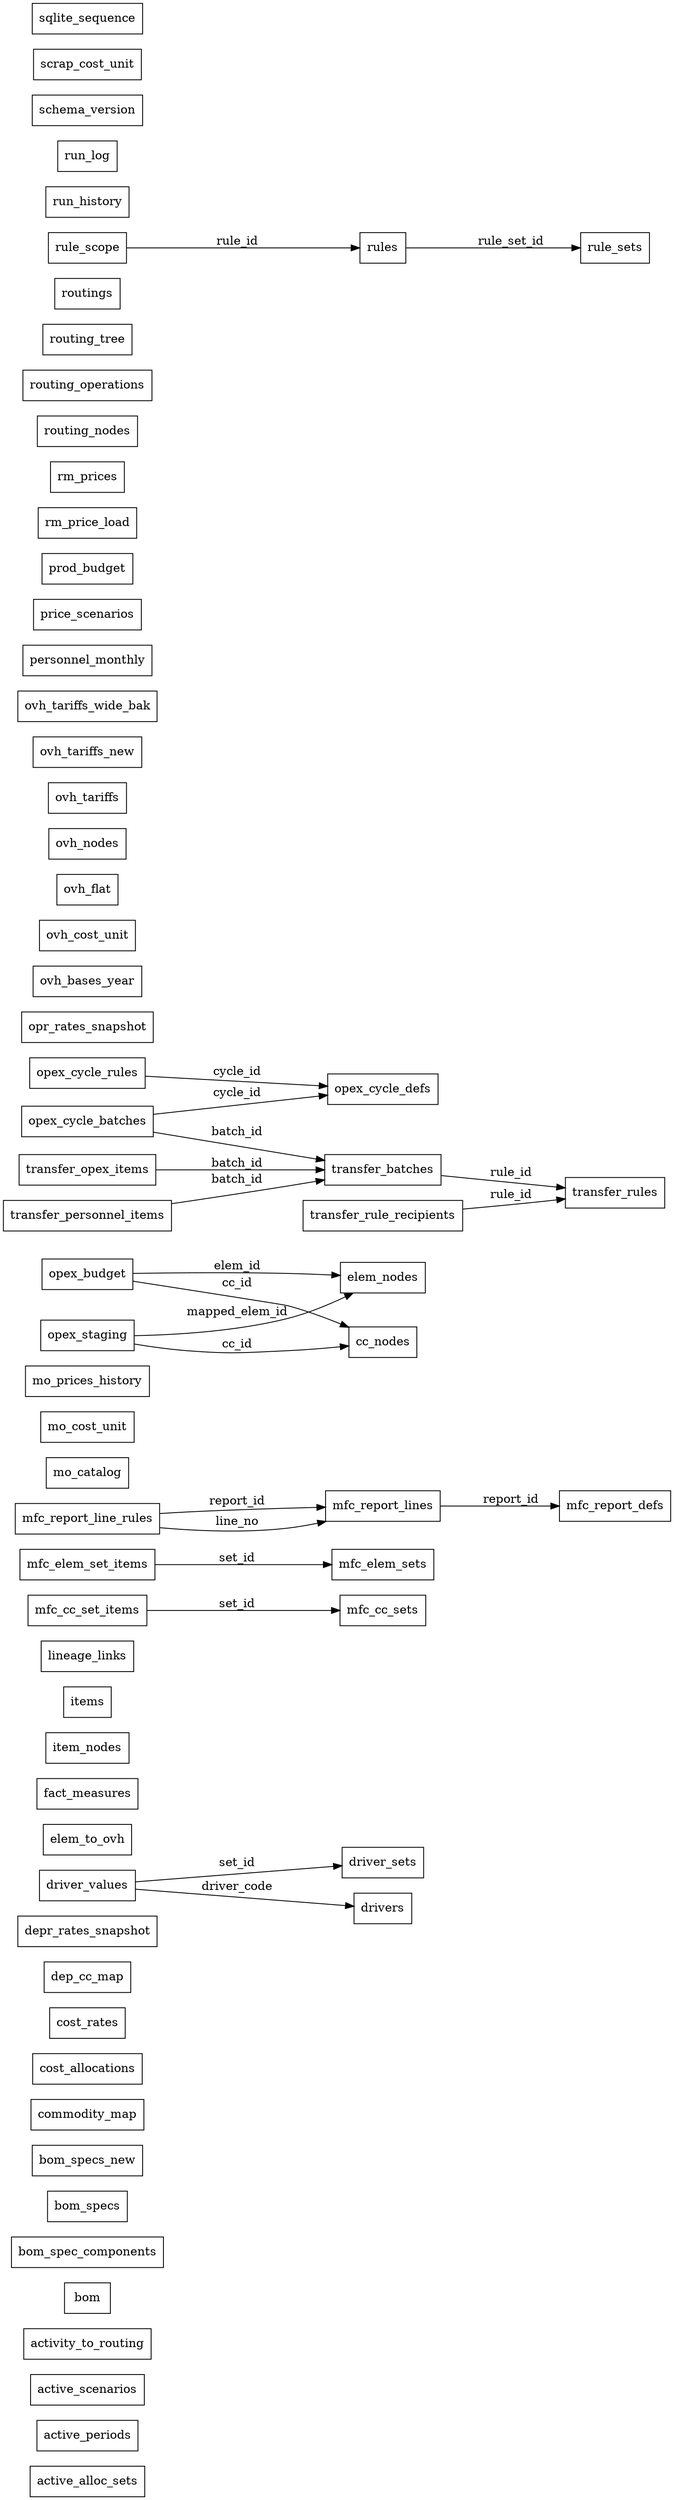 digraph schema {
  rankdir=LR;
  node [shape=box];
  "active_alloc_sets";
  "active_periods";
  "active_scenarios";
  "activity_to_routing";
  "bom";
  "bom_spec_components";
  "bom_specs";
  "bom_specs_new";
  "commodity_map";
  "cost_allocations";
  "cost_rates";
  "dep_cc_map";
  "depr_rates_snapshot";
  "driver_sets";
  "driver_values";
  "drivers";
  "elem_to_ovh";
  "fact_measures";
  "item_nodes";
  "items";
  "lineage_links";
  "mfc_cc_set_items";
  "mfc_cc_sets";
  "mfc_elem_set_items";
  "mfc_elem_sets";
  "mfc_report_defs";
  "mfc_report_line_rules";
  "mfc_report_lines";
  "mo_catalog";
  "mo_cost_unit";
  "mo_prices_history";
  "opex_budget";
  "opex_cycle_batches";
  "opex_cycle_defs";
  "opex_cycle_rules";
  "opex_staging";
  "opr_rates_snapshot";
  "ovh_bases_year";
  "ovh_cost_unit";
  "ovh_flat";
  "ovh_nodes";
  "ovh_tariffs";
  "ovh_tariffs_new";
  "ovh_tariffs_wide_bak";
  "personnel_monthly";
  "price_scenarios";
  "prod_budget";
  "rm_price_load";
  "rm_prices";
  "routing_nodes";
  "routing_operations";
  "routing_tree";
  "routings";
  "rule_scope";
  "rule_sets";
  "rules";
  "run_history";
  "run_log";
  "schema_version";
  "scrap_cost_unit";
  "sqlite_sequence";
  "transfer_batches";
  "transfer_opex_items";
  "transfer_personnel_items";
  "transfer_rule_recipients";
  "transfer_rules";
  "driver_values" -> "driver_sets" [label="set_id"]; 
  "driver_values" -> "drivers" [label="driver_code"]; 
  "mfc_cc_set_items" -> "mfc_cc_sets" [label="set_id"]; 
  "mfc_elem_set_items" -> "mfc_elem_sets" [label="set_id"]; 
  "mfc_report_line_rules" -> "mfc_report_lines" [label="report_id"]; 
  "mfc_report_line_rules" -> "mfc_report_lines" [label="line_no"]; 
  "mfc_report_lines" -> "mfc_report_defs" [label="report_id"]; 
  "opex_budget" -> "elem_nodes" [label="elem_id"]; 
  "opex_budget" -> "cc_nodes" [label="cc_id"]; 
  "opex_cycle_batches" -> "opex_cycle_defs" [label="cycle_id"]; 
  "opex_cycle_batches" -> "transfer_batches" [label="batch_id"]; 
  "opex_cycle_rules" -> "opex_cycle_defs" [label="cycle_id"]; 
  "opex_staging" -> "elem_nodes" [label="mapped_elem_id"]; 
  "opex_staging" -> "cc_nodes" [label="cc_id"]; 
  "rule_scope" -> "rules" [label="rule_id"]; 
  "rules" -> "rule_sets" [label="rule_set_id"]; 
  "transfer_batches" -> "transfer_rules" [label="rule_id"]; 
  "transfer_opex_items" -> "transfer_batches" [label="batch_id"]; 
  "transfer_personnel_items" -> "transfer_batches" [label="batch_id"]; 
  "transfer_rule_recipients" -> "transfer_rules" [label="rule_id"]; 
}